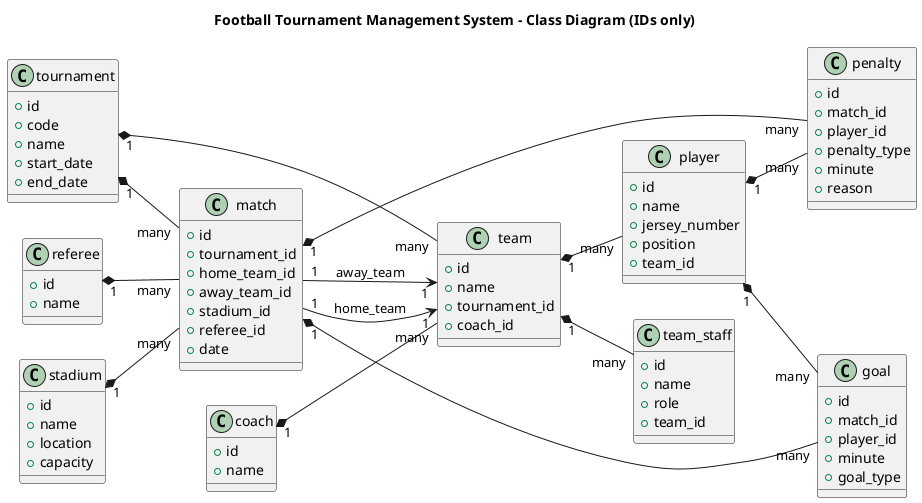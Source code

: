 @startuml
title Football Tournament Management System – Class Diagram (IDs only)

left to right direction

' Entidades principales al centro
class tournament {
  + id
  + code
  + name
  + start_date
  + end_date
}

class stadium {
  + id
  + name
  + location
  + capacity
}

class match {
  + id
  + tournament_id
  + home_team_id
  + away_team_id
  + stadium_id
  + referee_id
  + date
}

class team {
  + id
  + name
  + tournament_id
  + coach_id
}

class player {
  + id
  + name
  + jersey_number
  + position
  + team_id
}

class goal {
  + id
  + match_id
  + player_id
  + minute
  + goal_type
}

class penalty {
  + id
  + match_id
  + player_id
  + penalty_type
  + minute
  + reason
}

class coach {
  + id
  + name
}

class team_staff {
  + id
  + name
  + role
  + team_id
}

class referee {
  + id
  + name
}


tournament "1" *-- "many" team
tournament "1" *-- "many" match

stadium "1" *-- "many" match

referee "1" *-- "many" match

coach "1" *-- "many" team

team "1" *-- "many" player
team "1" *-- "many" team_staff

match "1" *-- "many" goal
match "1" *-- "many" penalty

player "1" *-- "many" goal
player "1" *-- "many" penalty

' Relaciones de asociación para equipos en partidos (no compositivas)
match "1" --> "1" team : home_team
match "1" --> "1" team : away_team

@enduml
